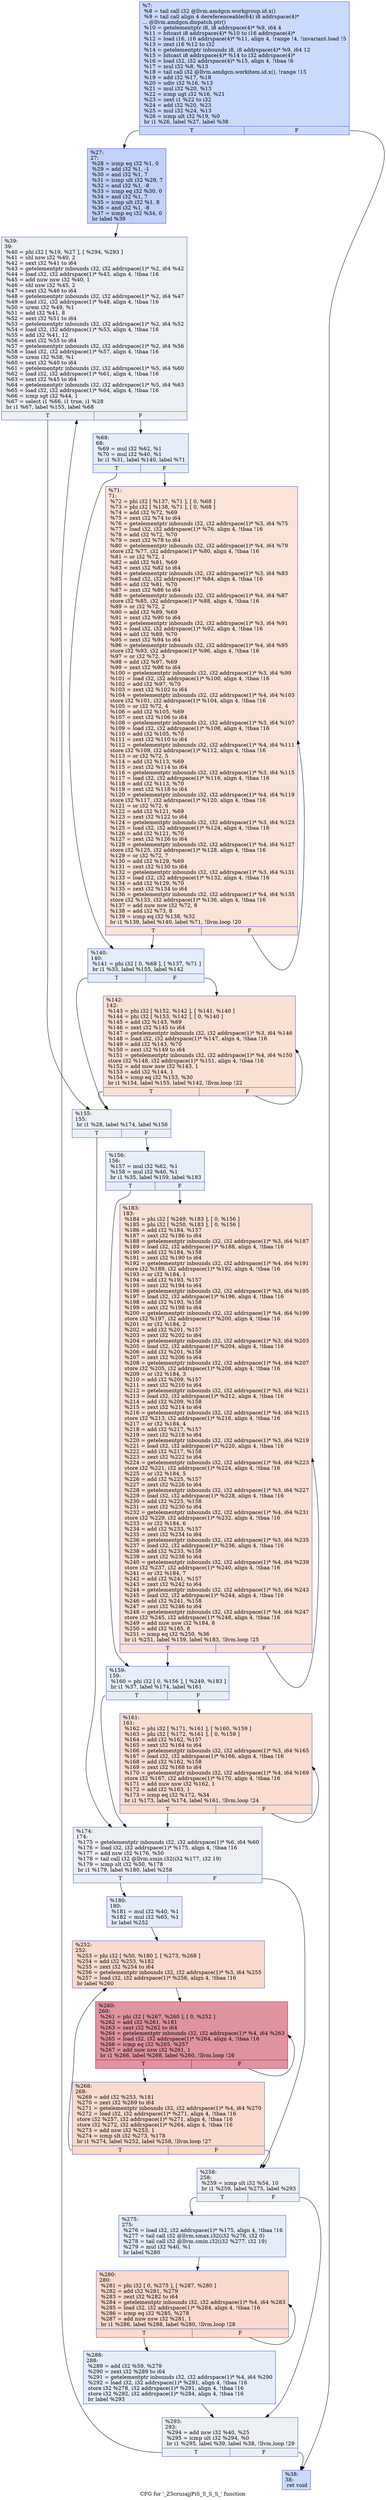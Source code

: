 digraph "CFG for '_Z5cruzajjPiS_S_S_S_' function" {
	label="CFG for '_Z5cruzajjPiS_S_S_S_' function";

	Node0x50e54a0 [shape=record,color="#3d50c3ff", style=filled, fillcolor="#88abfd70",label="{%7:\l  %8 = tail call i32 @llvm.amdgcn.workgroup.id.x()\l  %9 = tail call align 4 dereferenceable(64) i8 addrspace(4)*\l... @llvm.amdgcn.dispatch.ptr()\l  %10 = getelementptr i8, i8 addrspace(4)* %9, i64 4\l  %11 = bitcast i8 addrspace(4)* %10 to i16 addrspace(4)*\l  %12 = load i16, i16 addrspace(4)* %11, align 4, !range !4, !invariant.load !5\l  %13 = zext i16 %12 to i32\l  %14 = getelementptr inbounds i8, i8 addrspace(4)* %9, i64 12\l  %15 = bitcast i8 addrspace(4)* %14 to i32 addrspace(4)*\l  %16 = load i32, i32 addrspace(4)* %15, align 4, !tbaa !6\l  %17 = mul i32 %8, %13\l  %18 = tail call i32 @llvm.amdgcn.workitem.id.x(), !range !15\l  %19 = add i32 %17, %18\l  %20 = udiv i32 %16, %13\l  %21 = mul i32 %20, %13\l  %22 = icmp ugt i32 %16, %21\l  %23 = zext i1 %22 to i32\l  %24 = add i32 %20, %23\l  %25 = mul i32 %24, %13\l  %26 = icmp ult i32 %19, %0\l  br i1 %26, label %27, label %38\l|{<s0>T|<s1>F}}"];
	Node0x50e54a0:s0 -> Node0x50e7a00;
	Node0x50e54a0:s1 -> Node0x50e7a90;
	Node0x50e7a00 [shape=record,color="#3d50c3ff", style=filled, fillcolor="#7396f570",label="{%27:\l27:                                               \l  %28 = icmp eq i32 %1, 0\l  %29 = add i32 %1, -1\l  %30 = and i32 %1, 7\l  %31 = icmp ult i32 %29, 7\l  %32 = and i32 %1, -8\l  %33 = icmp eq i32 %30, 0\l  %34 = and i32 %1, 7\l  %35 = icmp ult i32 %1, 8\l  %36 = and i32 %1, -8\l  %37 = icmp eq i32 %34, 0\l  br label %39\l}"];
	Node0x50e7a00 -> Node0x50e7200;
	Node0x50e7a90 [shape=record,color="#3d50c3ff", style=filled, fillcolor="#88abfd70",label="{%38:\l38:                                               \l  ret void\l}"];
	Node0x50e7200 [shape=record,color="#3d50c3ff", style=filled, fillcolor="#d6dce470",label="{%39:\l39:                                               \l  %40 = phi i32 [ %19, %27 ], [ %294, %293 ]\l  %41 = shl nsw i32 %40, 2\l  %42 = sext i32 %41 to i64\l  %43 = getelementptr inbounds i32, i32 addrspace(1)* %2, i64 %42\l  %44 = load i32, i32 addrspace(1)* %43, align 4, !tbaa !16\l  %45 = add nuw nsw i32 %40, 1\l  %46 = shl nsw i32 %45, 2\l  %47 = sext i32 %46 to i64\l  %48 = getelementptr inbounds i32, i32 addrspace(1)* %2, i64 %47\l  %49 = load i32, i32 addrspace(1)* %48, align 4, !tbaa !16\l  %50 = urem i32 %49, %1\l  %51 = add i32 %41, 8\l  %52 = sext i32 %51 to i64\l  %53 = getelementptr inbounds i32, i32 addrspace(1)* %2, i64 %52\l  %54 = load i32, i32 addrspace(1)* %53, align 4, !tbaa !16\l  %55 = add i32 %41, 12\l  %56 = sext i32 %55 to i64\l  %57 = getelementptr inbounds i32, i32 addrspace(1)* %2, i64 %56\l  %58 = load i32, i32 addrspace(1)* %57, align 4, !tbaa !16\l  %59 = urem i32 %58, %1\l  %60 = sext i32 %40 to i64\l  %61 = getelementptr inbounds i32, i32 addrspace(1)* %5, i64 %60\l  %62 = load i32, i32 addrspace(1)* %61, align 4, !tbaa !16\l  %63 = sext i32 %45 to i64\l  %64 = getelementptr inbounds i32, i32 addrspace(1)* %5, i64 %63\l  %65 = load i32, i32 addrspace(1)* %64, align 4, !tbaa !16\l  %66 = icmp sgt i32 %44, 1\l  %67 = select i1 %66, i1 true, i1 %28\l  br i1 %67, label %155, label %68\l|{<s0>T|<s1>F}}"];
	Node0x50e7200:s0 -> Node0x50e80e0;
	Node0x50e7200:s1 -> Node0x50e9e50;
	Node0x50e9e50 [shape=record,color="#3d50c3ff", style=filled, fillcolor="#c5d6f270",label="{%68:\l68:                                               \l  %69 = mul i32 %62, %1\l  %70 = mul i32 %40, %1\l  br i1 %31, label %140, label %71\l|{<s0>T|<s1>F}}"];
	Node0x50e9e50:s0 -> Node0x50ea0b0;
	Node0x50e9e50:s1 -> Node0x50ea100;
	Node0x50ea100 [shape=record,color="#3d50c3ff", style=filled, fillcolor="#f6bfa670",label="{%71:\l71:                                               \l  %72 = phi i32 [ %137, %71 ], [ 0, %68 ]\l  %73 = phi i32 [ %138, %71 ], [ 0, %68 ]\l  %74 = add i32 %72, %69\l  %75 = zext i32 %74 to i64\l  %76 = getelementptr inbounds i32, i32 addrspace(1)* %3, i64 %75\l  %77 = load i32, i32 addrspace(1)* %76, align 4, !tbaa !16\l  %78 = add i32 %72, %70\l  %79 = zext i32 %78 to i64\l  %80 = getelementptr inbounds i32, i32 addrspace(1)* %4, i64 %79\l  store i32 %77, i32 addrspace(1)* %80, align 4, !tbaa !16\l  %81 = or i32 %72, 1\l  %82 = add i32 %81, %69\l  %83 = zext i32 %82 to i64\l  %84 = getelementptr inbounds i32, i32 addrspace(1)* %3, i64 %83\l  %85 = load i32, i32 addrspace(1)* %84, align 4, !tbaa !16\l  %86 = add i32 %81, %70\l  %87 = zext i32 %86 to i64\l  %88 = getelementptr inbounds i32, i32 addrspace(1)* %4, i64 %87\l  store i32 %85, i32 addrspace(1)* %88, align 4, !tbaa !16\l  %89 = or i32 %72, 2\l  %90 = add i32 %89, %69\l  %91 = zext i32 %90 to i64\l  %92 = getelementptr inbounds i32, i32 addrspace(1)* %3, i64 %91\l  %93 = load i32, i32 addrspace(1)* %92, align 4, !tbaa !16\l  %94 = add i32 %89, %70\l  %95 = zext i32 %94 to i64\l  %96 = getelementptr inbounds i32, i32 addrspace(1)* %4, i64 %95\l  store i32 %93, i32 addrspace(1)* %96, align 4, !tbaa !16\l  %97 = or i32 %72, 3\l  %98 = add i32 %97, %69\l  %99 = zext i32 %98 to i64\l  %100 = getelementptr inbounds i32, i32 addrspace(1)* %3, i64 %99\l  %101 = load i32, i32 addrspace(1)* %100, align 4, !tbaa !16\l  %102 = add i32 %97, %70\l  %103 = zext i32 %102 to i64\l  %104 = getelementptr inbounds i32, i32 addrspace(1)* %4, i64 %103\l  store i32 %101, i32 addrspace(1)* %104, align 4, !tbaa !16\l  %105 = or i32 %72, 4\l  %106 = add i32 %105, %69\l  %107 = zext i32 %106 to i64\l  %108 = getelementptr inbounds i32, i32 addrspace(1)* %3, i64 %107\l  %109 = load i32, i32 addrspace(1)* %108, align 4, !tbaa !16\l  %110 = add i32 %105, %70\l  %111 = zext i32 %110 to i64\l  %112 = getelementptr inbounds i32, i32 addrspace(1)* %4, i64 %111\l  store i32 %109, i32 addrspace(1)* %112, align 4, !tbaa !16\l  %113 = or i32 %72, 5\l  %114 = add i32 %113, %69\l  %115 = zext i32 %114 to i64\l  %116 = getelementptr inbounds i32, i32 addrspace(1)* %3, i64 %115\l  %117 = load i32, i32 addrspace(1)* %116, align 4, !tbaa !16\l  %118 = add i32 %113, %70\l  %119 = zext i32 %118 to i64\l  %120 = getelementptr inbounds i32, i32 addrspace(1)* %4, i64 %119\l  store i32 %117, i32 addrspace(1)* %120, align 4, !tbaa !16\l  %121 = or i32 %72, 6\l  %122 = add i32 %121, %69\l  %123 = zext i32 %122 to i64\l  %124 = getelementptr inbounds i32, i32 addrspace(1)* %3, i64 %123\l  %125 = load i32, i32 addrspace(1)* %124, align 4, !tbaa !16\l  %126 = add i32 %121, %70\l  %127 = zext i32 %126 to i64\l  %128 = getelementptr inbounds i32, i32 addrspace(1)* %4, i64 %127\l  store i32 %125, i32 addrspace(1)* %128, align 4, !tbaa !16\l  %129 = or i32 %72, 7\l  %130 = add i32 %129, %69\l  %131 = zext i32 %130 to i64\l  %132 = getelementptr inbounds i32, i32 addrspace(1)* %3, i64 %131\l  %133 = load i32, i32 addrspace(1)* %132, align 4, !tbaa !16\l  %134 = add i32 %129, %70\l  %135 = zext i32 %134 to i64\l  %136 = getelementptr inbounds i32, i32 addrspace(1)* %4, i64 %135\l  store i32 %133, i32 addrspace(1)* %136, align 4, !tbaa !16\l  %137 = add nuw nsw i32 %72, 8\l  %138 = add i32 %73, 8\l  %139 = icmp eq i32 %138, %32\l  br i1 %139, label %140, label %71, !llvm.loop !20\l|{<s0>T|<s1>F}}"];
	Node0x50ea100:s0 -> Node0x50ea0b0;
	Node0x50ea100:s1 -> Node0x50ea100;
	Node0x50ea0b0 [shape=record,color="#3d50c3ff", style=filled, fillcolor="#c5d6f270",label="{%140:\l140:                                              \l  %141 = phi i32 [ 0, %68 ], [ %137, %71 ]\l  br i1 %33, label %155, label %142\l|{<s0>T|<s1>F}}"];
	Node0x50ea0b0:s0 -> Node0x50e80e0;
	Node0x50ea0b0:s1 -> Node0x50ed300;
	Node0x50ed300 [shape=record,color="#3d50c3ff", style=filled, fillcolor="#f7b99e70",label="{%142:\l142:                                              \l  %143 = phi i32 [ %152, %142 ], [ %141, %140 ]\l  %144 = phi i32 [ %153, %142 ], [ 0, %140 ]\l  %145 = add i32 %143, %69\l  %146 = zext i32 %145 to i64\l  %147 = getelementptr inbounds i32, i32 addrspace(1)* %3, i64 %146\l  %148 = load i32, i32 addrspace(1)* %147, align 4, !tbaa !16\l  %149 = add i32 %143, %70\l  %150 = zext i32 %149 to i64\l  %151 = getelementptr inbounds i32, i32 addrspace(1)* %4, i64 %150\l  store i32 %148, i32 addrspace(1)* %151, align 4, !tbaa !16\l  %152 = add nuw nsw i32 %143, 1\l  %153 = add i32 %144, 1\l  %154 = icmp eq i32 %153, %30\l  br i1 %154, label %155, label %142, !llvm.loop !22\l|{<s0>T|<s1>F}}"];
	Node0x50ed300:s0 -> Node0x50e80e0;
	Node0x50ed300:s1 -> Node0x50ed300;
	Node0x50e80e0 [shape=record,color="#3d50c3ff", style=filled, fillcolor="#d6dce470",label="{%155:\l155:                                              \l  br i1 %28, label %174, label %156\l|{<s0>T|<s1>F}}"];
	Node0x50e80e0:s0 -> Node0x50edd00;
	Node0x50e80e0:s1 -> Node0x50edd50;
	Node0x50edd50 [shape=record,color="#3d50c3ff", style=filled, fillcolor="#cbd8ee70",label="{%156:\l156:                                              \l  %157 = mul i32 %62, %1\l  %158 = mul i32 %40, %1\l  br i1 %35, label %159, label %183\l|{<s0>T|<s1>F}}"];
	Node0x50edd50:s0 -> Node0x50edfb0;
	Node0x50edd50:s1 -> Node0x50ee000;
	Node0x50edfb0 [shape=record,color="#3d50c3ff", style=filled, fillcolor="#cbd8ee70",label="{%159:\l159:                                              \l  %160 = phi i32 [ 0, %156 ], [ %249, %183 ]\l  br i1 %37, label %174, label %161\l|{<s0>T|<s1>F}}"];
	Node0x50edfb0:s0 -> Node0x50edd00;
	Node0x50edfb0:s1 -> Node0x50ee1f0;
	Node0x50ee1f0 [shape=record,color="#3d50c3ff", style=filled, fillcolor="#f7b39670",label="{%161:\l161:                                              \l  %162 = phi i32 [ %171, %161 ], [ %160, %159 ]\l  %163 = phi i32 [ %172, %161 ], [ 0, %159 ]\l  %164 = add i32 %162, %157\l  %165 = zext i32 %164 to i64\l  %166 = getelementptr inbounds i32, i32 addrspace(1)* %3, i64 %165\l  %167 = load i32, i32 addrspace(1)* %166, align 4, !tbaa !16\l  %168 = add i32 %162, %158\l  %169 = zext i32 %168 to i64\l  %170 = getelementptr inbounds i32, i32 addrspace(1)* %4, i64 %169\l  store i32 %167, i32 addrspace(1)* %170, align 4, !tbaa !16\l  %171 = add nuw nsw i32 %162, 1\l  %172 = add i32 %163, 1\l  %173 = icmp eq i32 %172, %34\l  br i1 %173, label %174, label %161, !llvm.loop !24\l|{<s0>T|<s1>F}}"];
	Node0x50ee1f0:s0 -> Node0x50edd00;
	Node0x50ee1f0:s1 -> Node0x50ee1f0;
	Node0x50edd00 [shape=record,color="#3d50c3ff", style=filled, fillcolor="#d6dce470",label="{%174:\l174:                                              \l  %175 = getelementptr inbounds i32, i32 addrspace(1)* %6, i64 %60\l  %176 = load i32, i32 addrspace(1)* %175, align 4, !tbaa !16\l  %177 = add nsw i32 %176, %50\l  %178 = tail call i32 @llvm.smin.i32(i32 %177, i32 19)\l  %179 = icmp slt i32 %50, %178\l  br i1 %179, label %180, label %258\l|{<s0>T|<s1>F}}"];
	Node0x50edd00:s0 -> Node0x50ef070;
	Node0x50edd00:s1 -> Node0x50ef100;
	Node0x50ef070 [shape=record,color="#3d50c3ff", style=filled, fillcolor="#c5d6f270",label="{%180:\l180:                                              \l  %181 = mul i32 %40, %1\l  %182 = mul i32 %65, %1\l  br label %252\l}"];
	Node0x50ef070 -> Node0x50ef360;
	Node0x50ee000 [shape=record,color="#3d50c3ff", style=filled, fillcolor="#f7b99e70",label="{%183:\l183:                                              \l  %184 = phi i32 [ %249, %183 ], [ 0, %156 ]\l  %185 = phi i32 [ %250, %183 ], [ 0, %156 ]\l  %186 = add i32 %184, %157\l  %187 = zext i32 %186 to i64\l  %188 = getelementptr inbounds i32, i32 addrspace(1)* %3, i64 %187\l  %189 = load i32, i32 addrspace(1)* %188, align 4, !tbaa !16\l  %190 = add i32 %184, %158\l  %191 = zext i32 %190 to i64\l  %192 = getelementptr inbounds i32, i32 addrspace(1)* %4, i64 %191\l  store i32 %189, i32 addrspace(1)* %192, align 4, !tbaa !16\l  %193 = or i32 %184, 1\l  %194 = add i32 %193, %157\l  %195 = zext i32 %194 to i64\l  %196 = getelementptr inbounds i32, i32 addrspace(1)* %3, i64 %195\l  %197 = load i32, i32 addrspace(1)* %196, align 4, !tbaa !16\l  %198 = add i32 %193, %158\l  %199 = zext i32 %198 to i64\l  %200 = getelementptr inbounds i32, i32 addrspace(1)* %4, i64 %199\l  store i32 %197, i32 addrspace(1)* %200, align 4, !tbaa !16\l  %201 = or i32 %184, 2\l  %202 = add i32 %201, %157\l  %203 = zext i32 %202 to i64\l  %204 = getelementptr inbounds i32, i32 addrspace(1)* %3, i64 %203\l  %205 = load i32, i32 addrspace(1)* %204, align 4, !tbaa !16\l  %206 = add i32 %201, %158\l  %207 = zext i32 %206 to i64\l  %208 = getelementptr inbounds i32, i32 addrspace(1)* %4, i64 %207\l  store i32 %205, i32 addrspace(1)* %208, align 4, !tbaa !16\l  %209 = or i32 %184, 3\l  %210 = add i32 %209, %157\l  %211 = zext i32 %210 to i64\l  %212 = getelementptr inbounds i32, i32 addrspace(1)* %3, i64 %211\l  %213 = load i32, i32 addrspace(1)* %212, align 4, !tbaa !16\l  %214 = add i32 %209, %158\l  %215 = zext i32 %214 to i64\l  %216 = getelementptr inbounds i32, i32 addrspace(1)* %4, i64 %215\l  store i32 %213, i32 addrspace(1)* %216, align 4, !tbaa !16\l  %217 = or i32 %184, 4\l  %218 = add i32 %217, %157\l  %219 = zext i32 %218 to i64\l  %220 = getelementptr inbounds i32, i32 addrspace(1)* %3, i64 %219\l  %221 = load i32, i32 addrspace(1)* %220, align 4, !tbaa !16\l  %222 = add i32 %217, %158\l  %223 = zext i32 %222 to i64\l  %224 = getelementptr inbounds i32, i32 addrspace(1)* %4, i64 %223\l  store i32 %221, i32 addrspace(1)* %224, align 4, !tbaa !16\l  %225 = or i32 %184, 5\l  %226 = add i32 %225, %157\l  %227 = zext i32 %226 to i64\l  %228 = getelementptr inbounds i32, i32 addrspace(1)* %3, i64 %227\l  %229 = load i32, i32 addrspace(1)* %228, align 4, !tbaa !16\l  %230 = add i32 %225, %158\l  %231 = zext i32 %230 to i64\l  %232 = getelementptr inbounds i32, i32 addrspace(1)* %4, i64 %231\l  store i32 %229, i32 addrspace(1)* %232, align 4, !tbaa !16\l  %233 = or i32 %184, 6\l  %234 = add i32 %233, %157\l  %235 = zext i32 %234 to i64\l  %236 = getelementptr inbounds i32, i32 addrspace(1)* %3, i64 %235\l  %237 = load i32, i32 addrspace(1)* %236, align 4, !tbaa !16\l  %238 = add i32 %233, %158\l  %239 = zext i32 %238 to i64\l  %240 = getelementptr inbounds i32, i32 addrspace(1)* %4, i64 %239\l  store i32 %237, i32 addrspace(1)* %240, align 4, !tbaa !16\l  %241 = or i32 %184, 7\l  %242 = add i32 %241, %157\l  %243 = zext i32 %242 to i64\l  %244 = getelementptr inbounds i32, i32 addrspace(1)* %3, i64 %243\l  %245 = load i32, i32 addrspace(1)* %244, align 4, !tbaa !16\l  %246 = add i32 %241, %158\l  %247 = zext i32 %246 to i64\l  %248 = getelementptr inbounds i32, i32 addrspace(1)* %4, i64 %247\l  store i32 %245, i32 addrspace(1)* %248, align 4, !tbaa !16\l  %249 = add nuw nsw i32 %184, 8\l  %250 = add i32 %185, 8\l  %251 = icmp eq i32 %250, %36\l  br i1 %251, label %159, label %183, !llvm.loop !25\l|{<s0>T|<s1>F}}"];
	Node0x50ee000:s0 -> Node0x50edfb0;
	Node0x50ee000:s1 -> Node0x50ee000;
	Node0x50ef360 [shape=record,color="#3d50c3ff", style=filled, fillcolor="#f7ac8e70",label="{%252:\l252:                                              \l  %253 = phi i32 [ %50, %180 ], [ %273, %268 ]\l  %254 = add i32 %253, %182\l  %255 = zext i32 %254 to i64\l  %256 = getelementptr inbounds i32, i32 addrspace(1)* %3, i64 %255\l  %257 = load i32, i32 addrspace(1)* %256, align 4, !tbaa !16\l  br label %260\l}"];
	Node0x50ef360 -> Node0x50e6af0;
	Node0x50ef100 [shape=record,color="#3d50c3ff", style=filled, fillcolor="#d6dce470",label="{%258:\l258:                                              \l  %259 = icmp slt i32 %54, 10\l  br i1 %259, label %275, label %293\l|{<s0>T|<s1>F}}"];
	Node0x50ef100:s0 -> Node0x50ec650;
	Node0x50ef100:s1 -> Node0x50e8470;
	Node0x50e6af0 [shape=record,color="#b70d28ff", style=filled, fillcolor="#b70d2870",label="{%260:\l260:                                              \l  %261 = phi i32 [ %267, %260 ], [ 0, %252 ]\l  %262 = add i32 %261, %181\l  %263 = zext i32 %262 to i64\l  %264 = getelementptr inbounds i32, i32 addrspace(1)* %4, i64 %263\l  %265 = load i32, i32 addrspace(1)* %264, align 4, !tbaa !16\l  %266 = icmp eq i32 %265, %257\l  %267 = add nuw nsw i32 %261, 1\l  br i1 %266, label %268, label %260, !llvm.loop !26\l|{<s0>T|<s1>F}}"];
	Node0x50e6af0:s0 -> Node0x50e67a0;
	Node0x50e6af0:s1 -> Node0x50e6af0;
	Node0x50e67a0 [shape=record,color="#3d50c3ff", style=filled, fillcolor="#f7ac8e70",label="{%268:\l268:                                              \l  %269 = add i32 %253, %181\l  %270 = zext i32 %269 to i64\l  %271 = getelementptr inbounds i32, i32 addrspace(1)* %4, i64 %270\l  %272 = load i32, i32 addrspace(1)* %271, align 4, !tbaa !16\l  store i32 %257, i32 addrspace(1)* %271, align 4, !tbaa !16\l  store i32 %272, i32 addrspace(1)* %264, align 4, !tbaa !16\l  %273 = add nsw i32 %253, 1\l  %274 = icmp slt i32 %273, %178\l  br i1 %274, label %252, label %258, !llvm.loop !27\l|{<s0>T|<s1>F}}"];
	Node0x50e67a0:s0 -> Node0x50ef360;
	Node0x50e67a0:s1 -> Node0x50ef100;
	Node0x50ec650 [shape=record,color="#3d50c3ff", style=filled, fillcolor="#c5d6f270",label="{%275:\l275:                                              \l  %276 = load i32, i32 addrspace(1)* %175, align 4, !tbaa !16\l  %277 = tail call i32 @llvm.smax.i32(i32 %276, i32 0)\l  %278 = tail call i32 @llvm.smin.i32(i32 %277, i32 19)\l  %279 = mul i32 %40, %1\l  br label %280\l}"];
	Node0x50ec650 -> Node0x50e9180;
	Node0x50e9180 [shape=record,color="#3d50c3ff", style=filled, fillcolor="#f7ac8e70",label="{%280:\l280:                                              \l  %281 = phi i32 [ 0, %275 ], [ %287, %280 ]\l  %282 = add i32 %281, %279\l  %283 = zext i32 %282 to i64\l  %284 = getelementptr inbounds i32, i32 addrspace(1)* %4, i64 %283\l  %285 = load i32, i32 addrspace(1)* %284, align 4, !tbaa !16\l  %286 = icmp eq i32 %285, %278\l  %287 = add nuw nsw i32 %281, 1\l  br i1 %286, label %288, label %280, !llvm.loop !28\l|{<s0>T|<s1>F}}"];
	Node0x50e9180:s0 -> Node0x50f5120;
	Node0x50e9180:s1 -> Node0x50e9180;
	Node0x50f5120 [shape=record,color="#3d50c3ff", style=filled, fillcolor="#c5d6f270",label="{%288:\l288:                                              \l  %289 = add i32 %59, %279\l  %290 = zext i32 %289 to i64\l  %291 = getelementptr inbounds i32, i32 addrspace(1)* %4, i64 %290\l  %292 = load i32, i32 addrspace(1)* %291, align 4, !tbaa !16\l  store i32 %278, i32 addrspace(1)* %291, align 4, !tbaa !16\l  store i32 %292, i32 addrspace(1)* %284, align 4, !tbaa !16\l  br label %293\l}"];
	Node0x50f5120 -> Node0x50e8470;
	Node0x50e8470 [shape=record,color="#3d50c3ff", style=filled, fillcolor="#d6dce470",label="{%293:\l293:                                              \l  %294 = add nsw i32 %40, %25\l  %295 = icmp ult i32 %294, %0\l  br i1 %295, label %39, label %38, !llvm.loop !29\l|{<s0>T|<s1>F}}"];
	Node0x50e8470:s0 -> Node0x50e7200;
	Node0x50e8470:s1 -> Node0x50e7a90;
}
